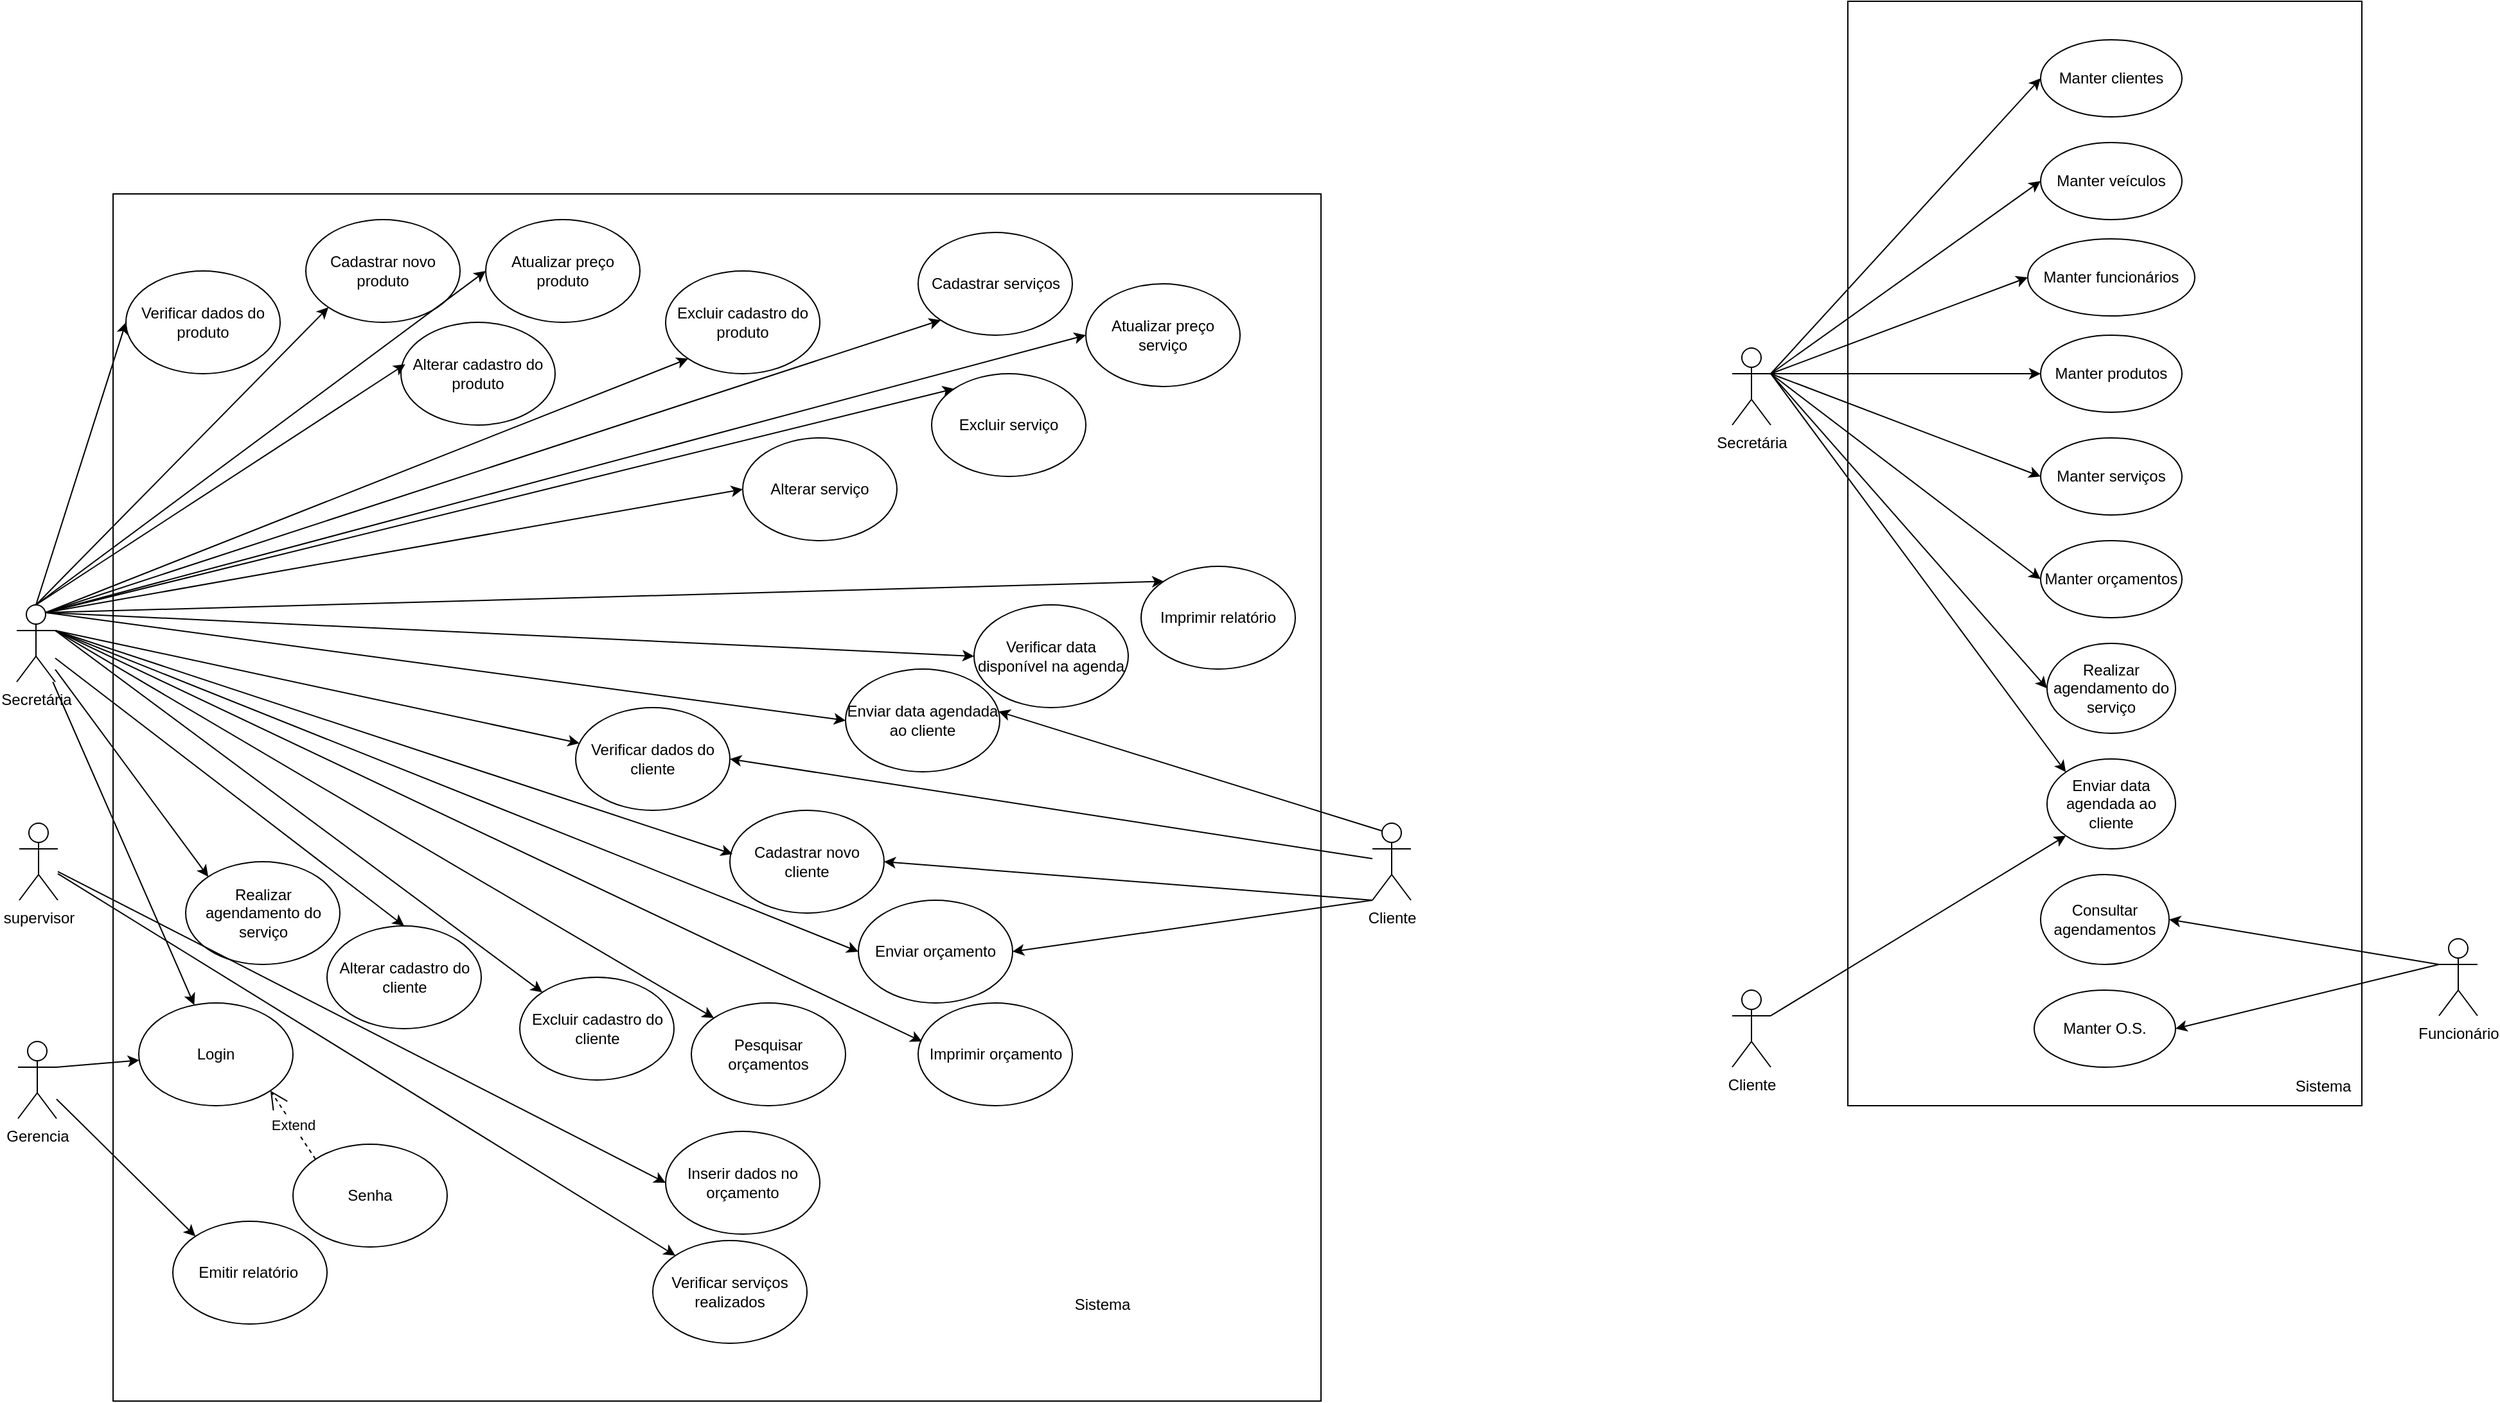 <mxfile version="20.5.3" type="device"><diagram id="viru-voGPYG8UusXSHM5" name="Page-1"><mxGraphModel dx="1808" dy="1717" grid="1" gridSize="10" guides="1" tooltips="1" connect="1" arrows="1" fold="1" page="1" pageScale="1" pageWidth="827" pageHeight="1169" math="0" shadow="0"><root><mxCell id="0"/><mxCell id="1" parent="0"/><mxCell id="Uf8xA-tErmIErqFYEt6Q-1" value="" style="whiteSpace=wrap;html=1;aspect=fixed;" parent="1" vertex="1"><mxGeometry x="70" y="-270" width="940" height="940" as="geometry"/></mxCell><mxCell id="Uf8xA-tErmIErqFYEt6Q-2" value="Secretária" style="shape=umlActor;verticalLabelPosition=bottom;verticalAlign=top;html=1;outlineConnect=0;" parent="1" vertex="1"><mxGeometry x="-5" y="50" width="30" height="60" as="geometry"/></mxCell><mxCell id="Uf8xA-tErmIErqFYEt6Q-3" value="Cliente" style="shape=umlActor;verticalLabelPosition=bottom;verticalAlign=top;html=1;outlineConnect=0;" parent="1" vertex="1"><mxGeometry x="1050" y="220" width="30" height="60" as="geometry"/></mxCell><mxCell id="Uf8xA-tErmIErqFYEt6Q-4" value="supervisor" style="shape=umlActor;verticalLabelPosition=bottom;verticalAlign=top;html=1;outlineConnect=0;" parent="1" vertex="1"><mxGeometry x="-3" y="220" width="30" height="60" as="geometry"/></mxCell><mxCell id="Uf8xA-tErmIErqFYEt6Q-5" value="Gerencia" style="shape=umlActor;verticalLabelPosition=bottom;verticalAlign=top;html=1;outlineConnect=0;" parent="1" vertex="1"><mxGeometry x="-4" y="390" width="30" height="60" as="geometry"/></mxCell><mxCell id="Uf8xA-tErmIErqFYEt6Q-6" value="Login" style="ellipse;whiteSpace=wrap;html=1;" parent="1" vertex="1"><mxGeometry x="90" y="360" width="120" height="80" as="geometry"/></mxCell><mxCell id="Uf8xA-tErmIErqFYEt6Q-7" value="Senha" style="ellipse;whiteSpace=wrap;html=1;" parent="1" vertex="1"><mxGeometry x="210" y="470" width="120" height="80" as="geometry"/></mxCell><mxCell id="Uf8xA-tErmIErqFYEt6Q-8" value="Extend" style="endArrow=open;endSize=12;dashed=1;html=1;rounded=0;exitX=0;exitY=0;exitDx=0;exitDy=0;entryX=1;entryY=1;entryDx=0;entryDy=0;" parent="1" source="Uf8xA-tErmIErqFYEt6Q-7" target="Uf8xA-tErmIErqFYEt6Q-6" edge="1"><mxGeometry width="160" relative="1" as="geometry"><mxPoint x="230" y="350" as="sourcePoint"/><mxPoint x="390" y="350" as="targetPoint"/></mxGeometry></mxCell><mxCell id="Uf8xA-tErmIErqFYEt6Q-9" value="" style="endArrow=classic;html=1;rounded=0;" parent="1" source="Uf8xA-tErmIErqFYEt6Q-2" target="Uf8xA-tErmIErqFYEt6Q-6" edge="1"><mxGeometry width="50" height="50" relative="1" as="geometry"><mxPoint x="80" y="140" as="sourcePoint"/><mxPoint x="130" y="90" as="targetPoint"/></mxGeometry></mxCell><mxCell id="Uf8xA-tErmIErqFYEt6Q-11" value="" style="endArrow=classic;html=1;rounded=0;exitX=1;exitY=0.333;exitDx=0;exitDy=0;exitPerimeter=0;" parent="1" source="Uf8xA-tErmIErqFYEt6Q-5" target="Uf8xA-tErmIErqFYEt6Q-6" edge="1"><mxGeometry width="50" height="50" relative="1" as="geometry"><mxPoint x="70" y="440" as="sourcePoint"/><mxPoint x="231.071" y="282.477" as="targetPoint"/></mxGeometry></mxCell><mxCell id="Uf8xA-tErmIErqFYEt6Q-12" value="Verificar data disponível na agenda" style="ellipse;whiteSpace=wrap;html=1;" parent="1" vertex="1"><mxGeometry x="740" y="50" width="120" height="80" as="geometry"/></mxCell><mxCell id="Uf8xA-tErmIErqFYEt6Q-13" value="Realizar agendamento do serviço" style="ellipse;whiteSpace=wrap;html=1;" parent="1" vertex="1"><mxGeometry x="126.5" y="250" width="120" height="80" as="geometry"/></mxCell><mxCell id="Uf8xA-tErmIErqFYEt6Q-14" value="Enviar data agendada ao cliente" style="ellipse;whiteSpace=wrap;html=1;" parent="1" vertex="1"><mxGeometry x="640" y="100" width="120" height="80" as="geometry"/></mxCell><mxCell id="Uf8xA-tErmIErqFYEt6Q-15" value="" style="endArrow=classic;html=1;rounded=0;entryX=0;entryY=0.5;entryDx=0;entryDy=0;exitX=0.75;exitY=0.1;exitDx=0;exitDy=0;exitPerimeter=0;" parent="1" source="Uf8xA-tErmIErqFYEt6Q-2" target="Uf8xA-tErmIErqFYEt6Q-12" edge="1"><mxGeometry width="50" height="50" relative="1" as="geometry"><mxPoint x="120" y="100" as="sourcePoint"/><mxPoint x="170" y="50" as="targetPoint"/></mxGeometry></mxCell><mxCell id="Uf8xA-tErmIErqFYEt6Q-16" value="" style="endArrow=classic;html=1;rounded=0;entryX=0;entryY=0.5;entryDx=0;entryDy=0;exitX=0.75;exitY=0.1;exitDx=0;exitDy=0;exitPerimeter=0;" parent="1" source="Uf8xA-tErmIErqFYEt6Q-2" target="Uf8xA-tErmIErqFYEt6Q-14" edge="1"><mxGeometry width="50" height="50" relative="1" as="geometry"><mxPoint x="50" y="60" as="sourcePoint"/><mxPoint x="110" y="60" as="targetPoint"/></mxGeometry></mxCell><mxCell id="Uf8xA-tErmIErqFYEt6Q-17" value="" style="endArrow=classic;html=1;rounded=0;entryX=0;entryY=0;entryDx=0;entryDy=0;" parent="1" source="Uf8xA-tErmIErqFYEt6Q-2" target="Uf8xA-tErmIErqFYEt6Q-13" edge="1"><mxGeometry width="50" height="50" relative="1" as="geometry"><mxPoint x="130" y="150" as="sourcePoint"/><mxPoint x="180" y="100" as="targetPoint"/></mxGeometry></mxCell><mxCell id="Uf8xA-tErmIErqFYEt6Q-18" value="" style="endArrow=classic;html=1;rounded=0;entryX=0.992;entryY=0.413;entryDx=0;entryDy=0;entryPerimeter=0;exitX=0.25;exitY=0.1;exitDx=0;exitDy=0;exitPerimeter=0;" parent="1" source="Uf8xA-tErmIErqFYEt6Q-3" target="Uf8xA-tErmIErqFYEt6Q-14" edge="1"><mxGeometry width="50" height="50" relative="1" as="geometry"><mxPoint x="490" y="90" as="sourcePoint"/><mxPoint x="440" y="140" as="targetPoint"/></mxGeometry></mxCell><mxCell id="Uf8xA-tErmIErqFYEt6Q-19" value="Sistema" style="text;html=1;strokeColor=none;fillColor=none;align=center;verticalAlign=middle;whiteSpace=wrap;rounded=0;" parent="1" vertex="1"><mxGeometry x="810" y="580" width="60" height="30" as="geometry"/></mxCell><mxCell id="Uf8xA-tErmIErqFYEt6Q-20" value="Verificar dados do cliente" style="ellipse;whiteSpace=wrap;html=1;" parent="1" vertex="1"><mxGeometry x="430" y="130" width="120" height="80" as="geometry"/></mxCell><mxCell id="Uf8xA-tErmIErqFYEt6Q-21" value="Cadastrar novo cliente" style="ellipse;whiteSpace=wrap;html=1;" parent="1" vertex="1"><mxGeometry x="550" y="210" width="120" height="80" as="geometry"/></mxCell><mxCell id="Uf8xA-tErmIErqFYEt6Q-22" value="Alterar cadastro do cliente" style="ellipse;whiteSpace=wrap;html=1;" parent="1" vertex="1"><mxGeometry x="236.5" y="300" width="120" height="80" as="geometry"/></mxCell><mxCell id="Uf8xA-tErmIErqFYEt6Q-23" value="Excluir cadastro do cliente" style="ellipse;whiteSpace=wrap;html=1;" parent="1" vertex="1"><mxGeometry x="386.5" y="340" width="120" height="80" as="geometry"/></mxCell><mxCell id="Uf8xA-tErmIErqFYEt6Q-24" value="" style="endArrow=classic;html=1;rounded=0;exitX=1;exitY=0.333;exitDx=0;exitDy=0;exitPerimeter=0;entryX=0.017;entryY=0.425;entryDx=0;entryDy=0;entryPerimeter=0;" parent="1" source="Uf8xA-tErmIErqFYEt6Q-2" target="Uf8xA-tErmIErqFYEt6Q-21" edge="1"><mxGeometry width="50" height="50" relative="1" as="geometry"><mxPoint x="60" y="90" as="sourcePoint"/><mxPoint x="200" y="100" as="targetPoint"/></mxGeometry></mxCell><mxCell id="Uf8xA-tErmIErqFYEt6Q-26" value="" style="endArrow=classic;html=1;rounded=0;entryX=0.5;entryY=0;entryDx=0;entryDy=0;" parent="1" source="Uf8xA-tErmIErqFYEt6Q-2" target="Uf8xA-tErmIErqFYEt6Q-22" edge="1"><mxGeometry width="50" height="50" relative="1" as="geometry"><mxPoint x="290" y="220" as="sourcePoint"/><mxPoint x="340" y="170" as="targetPoint"/></mxGeometry></mxCell><mxCell id="Uf8xA-tErmIErqFYEt6Q-27" value="" style="endArrow=classic;html=1;rounded=0;entryX=0;entryY=0;entryDx=0;entryDy=0;exitX=1;exitY=0.333;exitDx=0;exitDy=0;exitPerimeter=0;" parent="1" source="Uf8xA-tErmIErqFYEt6Q-2" target="Uf8xA-tErmIErqFYEt6Q-23" edge="1"><mxGeometry width="50" height="50" relative="1" as="geometry"><mxPoint x="60" y="140" as="sourcePoint"/><mxPoint x="110" y="90" as="targetPoint"/></mxGeometry></mxCell><mxCell id="Uf8xA-tErmIErqFYEt6Q-30" value="" style="endArrow=classic;html=1;rounded=0;exitX=1;exitY=0.333;exitDx=0;exitDy=0;exitPerimeter=0;" parent="1" source="Uf8xA-tErmIErqFYEt6Q-2" target="Uf8xA-tErmIErqFYEt6Q-20" edge="1"><mxGeometry width="50" height="50" relative="1" as="geometry"><mxPoint x="80" y="120" as="sourcePoint"/><mxPoint x="130" y="70" as="targetPoint"/></mxGeometry></mxCell><mxCell id="Uf8xA-tErmIErqFYEt6Q-31" value="" style="endArrow=classic;html=1;rounded=0;entryX=1;entryY=0.5;entryDx=0;entryDy=0;" parent="1" source="Uf8xA-tErmIErqFYEt6Q-3" target="Uf8xA-tErmIErqFYEt6Q-20" edge="1"><mxGeometry width="50" height="50" relative="1" as="geometry"><mxPoint x="610" y="110" as="sourcePoint"/><mxPoint x="560" y="160" as="targetPoint"/></mxGeometry></mxCell><mxCell id="Uf8xA-tErmIErqFYEt6Q-32" value="" style="endArrow=classic;html=1;rounded=0;entryX=1;entryY=0.5;entryDx=0;entryDy=0;exitX=0;exitY=1;exitDx=0;exitDy=0;exitPerimeter=0;" parent="1" source="Uf8xA-tErmIErqFYEt6Q-3" target="Uf8xA-tErmIErqFYEt6Q-21" edge="1"><mxGeometry width="50" height="50" relative="1" as="geometry"><mxPoint x="780" y="110" as="sourcePoint"/><mxPoint x="560" y="140" as="targetPoint"/></mxGeometry></mxCell><mxCell id="Uf8xA-tErmIErqFYEt6Q-33" value="Verificar serviços realizados" style="ellipse;whiteSpace=wrap;html=1;" parent="1" vertex="1"><mxGeometry x="490" y="545" width="120" height="80" as="geometry"/></mxCell><mxCell id="Uf8xA-tErmIErqFYEt6Q-34" value="Emitir relatório&amp;nbsp;" style="ellipse;whiteSpace=wrap;html=1;" parent="1" vertex="1"><mxGeometry x="116.5" y="530" width="120" height="80" as="geometry"/></mxCell><mxCell id="Uf8xA-tErmIErqFYEt6Q-35" value="" style="endArrow=classic;html=1;rounded=0;entryX=0;entryY=0;entryDx=0;entryDy=0;" parent="1" source="Uf8xA-tErmIErqFYEt6Q-4" target="Uf8xA-tErmIErqFYEt6Q-33" edge="1"><mxGeometry width="50" height="50" relative="1" as="geometry"><mxPoint x="70" y="420" as="sourcePoint"/><mxPoint x="150.668" y="382.768" as="targetPoint"/></mxGeometry></mxCell><mxCell id="Uf8xA-tErmIErqFYEt6Q-36" value="" style="endArrow=classic;html=1;rounded=0;entryX=0;entryY=0;entryDx=0;entryDy=0;" parent="1" source="Uf8xA-tErmIErqFYEt6Q-5" target="Uf8xA-tErmIErqFYEt6Q-34" edge="1"><mxGeometry width="50" height="50" relative="1" as="geometry"><mxPoint x="202.43" y="430" as="sourcePoint"/><mxPoint x="280.004" y="481.716" as="targetPoint"/></mxGeometry></mxCell><mxCell id="Uf8xA-tErmIErqFYEt6Q-37" value="Inserir dados no orçamento" style="ellipse;whiteSpace=wrap;html=1;" parent="1" vertex="1"><mxGeometry x="500" y="460" width="120" height="80" as="geometry"/></mxCell><mxCell id="Uf8xA-tErmIErqFYEt6Q-38" value="" style="endArrow=classic;html=1;rounded=0;entryX=0;entryY=0.5;entryDx=0;entryDy=0;" parent="1" source="Uf8xA-tErmIErqFYEt6Q-4" target="Uf8xA-tErmIErqFYEt6Q-37" edge="1"><mxGeometry width="50" height="50" relative="1" as="geometry"><mxPoint x="310" y="410" as="sourcePoint"/><mxPoint x="360" y="360" as="targetPoint"/></mxGeometry></mxCell><mxCell id="Uf8xA-tErmIErqFYEt6Q-39" value="Pesquisar orçamentos" style="ellipse;whiteSpace=wrap;html=1;" parent="1" vertex="1"><mxGeometry x="520" y="360" width="120" height="80" as="geometry"/></mxCell><mxCell id="Uf8xA-tErmIErqFYEt6Q-40" value="Imprimir orçamento" style="ellipse;whiteSpace=wrap;html=1;" parent="1" vertex="1"><mxGeometry x="696.5" y="360" width="120" height="80" as="geometry"/></mxCell><mxCell id="Uf8xA-tErmIErqFYEt6Q-41" value="" style="endArrow=classic;html=1;rounded=0;entryX=0;entryY=0;entryDx=0;entryDy=0;exitX=1;exitY=0.333;exitDx=0;exitDy=0;exitPerimeter=0;" parent="1" source="Uf8xA-tErmIErqFYEt6Q-2" target="Uf8xA-tErmIErqFYEt6Q-39" edge="1"><mxGeometry width="50" height="50" relative="1" as="geometry"><mxPoint x="370" y="270" as="sourcePoint"/><mxPoint x="420" y="220" as="targetPoint"/></mxGeometry></mxCell><mxCell id="Uf8xA-tErmIErqFYEt6Q-42" value="" style="endArrow=classic;html=1;rounded=0;entryX=0.025;entryY=0.375;entryDx=0;entryDy=0;entryPerimeter=0;exitX=1;exitY=0.333;exitDx=0;exitDy=0;exitPerimeter=0;" parent="1" source="Uf8xA-tErmIErqFYEt6Q-2" target="Uf8xA-tErmIErqFYEt6Q-40" edge="1"><mxGeometry width="50" height="50" relative="1" as="geometry"><mxPoint x="490" y="270" as="sourcePoint"/><mxPoint x="540" y="220" as="targetPoint"/></mxGeometry></mxCell><mxCell id="Uf8xA-tErmIErqFYEt6Q-43" value="Enviar orçamento" style="ellipse;whiteSpace=wrap;html=1;" parent="1" vertex="1"><mxGeometry x="650" y="280" width="120" height="80" as="geometry"/></mxCell><mxCell id="Uf8xA-tErmIErqFYEt6Q-44" value="" style="endArrow=classic;html=1;rounded=0;entryX=0;entryY=0.5;entryDx=0;entryDy=0;exitX=1;exitY=0.333;exitDx=0;exitDy=0;exitPerimeter=0;" parent="1" source="Uf8xA-tErmIErqFYEt6Q-2" target="Uf8xA-tErmIErqFYEt6Q-43" edge="1"><mxGeometry width="50" height="50" relative="1" as="geometry"><mxPoint x="430" y="250" as="sourcePoint"/><mxPoint x="480" y="200" as="targetPoint"/></mxGeometry></mxCell><mxCell id="Uf8xA-tErmIErqFYEt6Q-48" value="Verificar dados do produto" style="ellipse;whiteSpace=wrap;html=1;" parent="1" vertex="1"><mxGeometry x="80" y="-210" width="120" height="80" as="geometry"/></mxCell><mxCell id="Uf8xA-tErmIErqFYEt6Q-49" value="Cadastrar novo produto" style="ellipse;whiteSpace=wrap;html=1;" parent="1" vertex="1"><mxGeometry x="220" y="-250" width="120" height="80" as="geometry"/></mxCell><mxCell id="Uf8xA-tErmIErqFYEt6Q-50" value="Atualizar preço produto" style="ellipse;whiteSpace=wrap;html=1;" parent="1" vertex="1"><mxGeometry x="360" y="-250" width="120" height="80" as="geometry"/></mxCell><mxCell id="Uf8xA-tErmIErqFYEt6Q-52" value="Alterar cadastro do produto" style="ellipse;whiteSpace=wrap;html=1;" parent="1" vertex="1"><mxGeometry x="294" y="-170" width="120" height="80" as="geometry"/></mxCell><mxCell id="Uf8xA-tErmIErqFYEt6Q-53" value="Excluir cadastro do produto" style="ellipse;whiteSpace=wrap;html=1;" parent="1" vertex="1"><mxGeometry x="500" y="-210" width="120" height="80" as="geometry"/></mxCell><mxCell id="Uf8xA-tErmIErqFYEt6Q-54" value="" style="endArrow=classic;html=1;rounded=0;entryX=0;entryY=0.5;entryDx=0;entryDy=0;exitX=0.5;exitY=0;exitDx=0;exitDy=0;exitPerimeter=0;" parent="1" source="Uf8xA-tErmIErqFYEt6Q-2" target="Uf8xA-tErmIErqFYEt6Q-48" edge="1"><mxGeometry width="50" height="50" relative="1" as="geometry"><mxPoint y="-30" as="sourcePoint"/><mxPoint x="50" y="-80" as="targetPoint"/></mxGeometry></mxCell><mxCell id="Uf8xA-tErmIErqFYEt6Q-55" value="" style="endArrow=classic;html=1;rounded=0;entryX=0;entryY=1;entryDx=0;entryDy=0;exitX=0.5;exitY=0;exitDx=0;exitDy=0;exitPerimeter=0;" parent="1" source="Uf8xA-tErmIErqFYEt6Q-2" target="Uf8xA-tErmIErqFYEt6Q-49" edge="1"><mxGeometry width="50" height="50" relative="1" as="geometry"><mxPoint x="150" as="sourcePoint"/><mxPoint x="200" y="-50" as="targetPoint"/></mxGeometry></mxCell><mxCell id="Uf8xA-tErmIErqFYEt6Q-56" value="" style="endArrow=classic;html=1;rounded=0;entryX=0;entryY=0.5;entryDx=0;entryDy=0;exitX=0.5;exitY=0;exitDx=0;exitDy=0;exitPerimeter=0;" parent="1" source="Uf8xA-tErmIErqFYEt6Q-2" target="Uf8xA-tErmIErqFYEt6Q-50" edge="1"><mxGeometry width="50" height="50" relative="1" as="geometry"><mxPoint x="210" y="30" as="sourcePoint"/><mxPoint x="260" y="-20" as="targetPoint"/></mxGeometry></mxCell><mxCell id="Uf8xA-tErmIErqFYEt6Q-57" value="" style="endArrow=classic;html=1;rounded=0;entryX=0.028;entryY=0.408;entryDx=0;entryDy=0;entryPerimeter=0;exitX=0.5;exitY=0;exitDx=0;exitDy=0;exitPerimeter=0;" parent="1" source="Uf8xA-tErmIErqFYEt6Q-2" target="Uf8xA-tErmIErqFYEt6Q-52" edge="1"><mxGeometry width="50" height="50" relative="1" as="geometry"><mxPoint x="180" y="40" as="sourcePoint"/><mxPoint x="230" y="-10" as="targetPoint"/></mxGeometry></mxCell><mxCell id="Uf8xA-tErmIErqFYEt6Q-58" value="" style="endArrow=classic;html=1;rounded=0;entryX=0;entryY=1;entryDx=0;entryDy=0;exitX=0.75;exitY=0.1;exitDx=0;exitDy=0;exitPerimeter=0;" parent="1" source="Uf8xA-tErmIErqFYEt6Q-2" target="Uf8xA-tErmIErqFYEt6Q-53" edge="1"><mxGeometry width="50" height="50" relative="1" as="geometry"><mxPoint x="120" y="50" as="sourcePoint"/><mxPoint x="450" y="-20" as="targetPoint"/></mxGeometry></mxCell><mxCell id="Uf8xA-tErmIErqFYEt6Q-61" value="Imprimir relatório" style="ellipse;whiteSpace=wrap;html=1;" parent="1" vertex="1"><mxGeometry x="870" y="20" width="120" height="80" as="geometry"/></mxCell><mxCell id="Uf8xA-tErmIErqFYEt6Q-62" value="" style="endArrow=classic;html=1;rounded=0;entryX=0;entryY=0;entryDx=0;entryDy=0;exitX=0.75;exitY=0.1;exitDx=0;exitDy=0;exitPerimeter=0;" parent="1" source="Uf8xA-tErmIErqFYEt6Q-2" target="Uf8xA-tErmIErqFYEt6Q-61" edge="1"><mxGeometry width="50" height="50" relative="1" as="geometry"><mxPoint x="560" y="60" as="sourcePoint"/><mxPoint x="610" y="10" as="targetPoint"/></mxGeometry></mxCell><mxCell id="Uf8xA-tErmIErqFYEt6Q-63" value="" style="endArrow=classic;html=1;rounded=0;entryX=1;entryY=0.5;entryDx=0;entryDy=0;exitX=0;exitY=1;exitDx=0;exitDy=0;exitPerimeter=0;" parent="1" source="Uf8xA-tErmIErqFYEt6Q-3" target="Uf8xA-tErmIErqFYEt6Q-43" edge="1"><mxGeometry width="50" height="50" relative="1" as="geometry"><mxPoint x="940" y="80" as="sourcePoint"/><mxPoint x="680" y="260" as="targetPoint"/></mxGeometry></mxCell><mxCell id="Uf8xA-tErmIErqFYEt6Q-65" value="Cadastrar serviços" style="ellipse;whiteSpace=wrap;html=1;" parent="1" vertex="1"><mxGeometry x="696.5" y="-240" width="120" height="80" as="geometry"/></mxCell><mxCell id="Uf8xA-tErmIErqFYEt6Q-66" value="Alterar serviço" style="ellipse;whiteSpace=wrap;html=1;" parent="1" vertex="1"><mxGeometry x="560" y="-80" width="120" height="80" as="geometry"/></mxCell><mxCell id="Uf8xA-tErmIErqFYEt6Q-67" value="Atualizar preço serviço" style="ellipse;whiteSpace=wrap;html=1;" parent="1" vertex="1"><mxGeometry x="827" y="-200" width="120" height="80" as="geometry"/></mxCell><mxCell id="Uf8xA-tErmIErqFYEt6Q-68" value="Excluir serviço" style="ellipse;whiteSpace=wrap;html=1;" parent="1" vertex="1"><mxGeometry x="707" y="-130" width="120" height="80" as="geometry"/></mxCell><mxCell id="Uf8xA-tErmIErqFYEt6Q-69" value="" style="endArrow=classic;html=1;rounded=0;entryX=0;entryY=1;entryDx=0;entryDy=0;exitX=0.75;exitY=0.1;exitDx=0;exitDy=0;exitPerimeter=0;" parent="1" source="Uf8xA-tErmIErqFYEt6Q-2" target="Uf8xA-tErmIErqFYEt6Q-65" edge="1"><mxGeometry width="50" height="50" relative="1" as="geometry"><mxPoint x="410" y="-20" as="sourcePoint"/><mxPoint x="460" y="-70" as="targetPoint"/></mxGeometry></mxCell><mxCell id="Uf8xA-tErmIErqFYEt6Q-70" value="" style="endArrow=classic;html=1;rounded=0;entryX=0;entryY=0;entryDx=0;entryDy=0;exitX=0.75;exitY=0.1;exitDx=0;exitDy=0;exitPerimeter=0;" parent="1" source="Uf8xA-tErmIErqFYEt6Q-2" target="Uf8xA-tErmIErqFYEt6Q-68" edge="1"><mxGeometry width="50" height="50" relative="1" as="geometry"><mxPoint x="320" y="20" as="sourcePoint"/><mxPoint x="370" y="-30" as="targetPoint"/></mxGeometry></mxCell><mxCell id="Uf8xA-tErmIErqFYEt6Q-71" value="" style="endArrow=classic;html=1;rounded=0;entryX=0;entryY=0.5;entryDx=0;entryDy=0;exitX=0.75;exitY=0.1;exitDx=0;exitDy=0;exitPerimeter=0;" parent="1" source="Uf8xA-tErmIErqFYEt6Q-2" target="Uf8xA-tErmIErqFYEt6Q-67" edge="1"><mxGeometry width="50" height="50" relative="1" as="geometry"><mxPoint x="660" y="-100" as="sourcePoint"/><mxPoint x="710" y="-150" as="targetPoint"/></mxGeometry></mxCell><mxCell id="Uf8xA-tErmIErqFYEt6Q-72" value="" style="endArrow=classic;html=1;rounded=0;entryX=0;entryY=0.5;entryDx=0;entryDy=0;exitX=0.75;exitY=0.1;exitDx=0;exitDy=0;exitPerimeter=0;" parent="1" source="Uf8xA-tErmIErqFYEt6Q-2" target="Uf8xA-tErmIErqFYEt6Q-66" edge="1"><mxGeometry width="50" height="50" relative="1" as="geometry"><mxPoint x="500" as="sourcePoint"/><mxPoint x="550" y="-50" as="targetPoint"/></mxGeometry></mxCell><mxCell id="YBywEEy7C-L9AmdqIiM3-3" value="" style="rounded=0;whiteSpace=wrap;html=1;" parent="1" vertex="1"><mxGeometry x="1420" y="-420" width="400" height="860" as="geometry"/></mxCell><mxCell id="YBywEEy7C-L9AmdqIiM3-2" value="Sistema" style="text;html=1;strokeColor=none;fillColor=none;align=center;verticalAlign=middle;whiteSpace=wrap;rounded=0;" parent="1" vertex="1"><mxGeometry x="1760" y="410" width="60" height="30" as="geometry"/></mxCell><mxCell id="YBywEEy7C-L9AmdqIiM3-5" value="Manter produtos" style="ellipse;whiteSpace=wrap;html=1;" parent="1" vertex="1"><mxGeometry x="1570" y="-160" width="110" height="60" as="geometry"/></mxCell><mxCell id="YBywEEy7C-L9AmdqIiM3-6" value="Manter veículos" style="ellipse;whiteSpace=wrap;html=1;" parent="1" vertex="1"><mxGeometry x="1570" y="-310" width="110" height="60" as="geometry"/></mxCell><mxCell id="YBywEEy7C-L9AmdqIiM3-7" value="Manter serviços" style="ellipse;whiteSpace=wrap;html=1;" parent="1" vertex="1"><mxGeometry x="1570" y="-80" width="110" height="60" as="geometry"/></mxCell><mxCell id="YBywEEy7C-L9AmdqIiM3-8" value="Cliente" style="shape=umlActor;verticalLabelPosition=bottom;verticalAlign=top;html=1;outlineConnect=0;" parent="1" vertex="1"><mxGeometry x="1330" y="350" width="30" height="60" as="geometry"/></mxCell><mxCell id="YBywEEy7C-L9AmdqIiM3-9" value="Secretária" style="shape=umlActor;verticalLabelPosition=bottom;verticalAlign=top;html=1;outlineConnect=0;" parent="1" vertex="1"><mxGeometry x="1330" y="-150" width="30" height="60" as="geometry"/></mxCell><mxCell id="YBywEEy7C-L9AmdqIiM3-10" value="Funcionário" style="shape=umlActor;verticalLabelPosition=bottom;verticalAlign=top;html=1;outlineConnect=0;" parent="1" vertex="1"><mxGeometry x="1880" y="310" width="30" height="60" as="geometry"/></mxCell><mxCell id="YBywEEy7C-L9AmdqIiM3-11" value="Manter orçamentos" style="ellipse;whiteSpace=wrap;html=1;" parent="1" vertex="1"><mxGeometry x="1570" width="110" height="60" as="geometry"/></mxCell><mxCell id="YBywEEy7C-L9AmdqIiM3-12" value="Manter clientes" style="ellipse;whiteSpace=wrap;html=1;" parent="1" vertex="1"><mxGeometry x="1570" y="-390" width="110" height="60" as="geometry"/></mxCell><mxCell id="YBywEEy7C-L9AmdqIiM3-14" value="Manter O.S." style="ellipse;whiteSpace=wrap;html=1;" parent="1" vertex="1"><mxGeometry x="1565" y="350" width="110" height="60" as="geometry"/></mxCell><mxCell id="YBywEEy7C-L9AmdqIiM3-15" value="Enviar data agendada ao cliente" style="ellipse;whiteSpace=wrap;html=1;" parent="1" vertex="1"><mxGeometry x="1575" y="170" width="100" height="70" as="geometry"/></mxCell><mxCell id="YBywEEy7C-L9AmdqIiM3-17" value="Realizar agendamento do serviço" style="ellipse;whiteSpace=wrap;html=1;" parent="1" vertex="1"><mxGeometry x="1575" y="80" width="100" height="70" as="geometry"/></mxCell><mxCell id="YBywEEy7C-L9AmdqIiM3-21" value="" style="endArrow=classic;html=1;rounded=0;entryX=0;entryY=0.5;entryDx=0;entryDy=0;exitX=1;exitY=0.333;exitDx=0;exitDy=0;exitPerimeter=0;" parent="1" source="YBywEEy7C-L9AmdqIiM3-9" target="YBywEEy7C-L9AmdqIiM3-12" edge="1"><mxGeometry width="50" height="50" relative="1" as="geometry"><mxPoint x="1360" y="-140" as="sourcePoint"/><mxPoint x="1480" y="-130" as="targetPoint"/></mxGeometry></mxCell><mxCell id="YBywEEy7C-L9AmdqIiM3-22" value="" style="endArrow=classic;html=1;rounded=0;entryX=0;entryY=0.5;entryDx=0;entryDy=0;exitX=1;exitY=0.333;exitDx=0;exitDy=0;exitPerimeter=0;" parent="1" source="YBywEEy7C-L9AmdqIiM3-9" target="YBywEEy7C-L9AmdqIiM3-6" edge="1"><mxGeometry width="50" height="50" relative="1" as="geometry"><mxPoint x="1360" y="-130" as="sourcePoint"/><mxPoint x="1480" y="-130" as="targetPoint"/></mxGeometry></mxCell><mxCell id="YBywEEy7C-L9AmdqIiM3-23" value="" style="endArrow=classic;html=1;rounded=0;exitX=1;exitY=0.333;exitDx=0;exitDy=0;exitPerimeter=0;entryX=0;entryY=0.5;entryDx=0;entryDy=0;" parent="1" source="YBywEEy7C-L9AmdqIiM3-9" target="YBywEEy7C-L9AmdqIiM3-5" edge="1"><mxGeometry width="50" height="50" relative="1" as="geometry"><mxPoint x="1430" y="-80" as="sourcePoint"/><mxPoint x="1480" y="-130" as="targetPoint"/></mxGeometry></mxCell><mxCell id="YBywEEy7C-L9AmdqIiM3-24" value="" style="endArrow=classic;html=1;rounded=0;exitX=1;exitY=0.333;exitDx=0;exitDy=0;exitPerimeter=0;entryX=0;entryY=0.5;entryDx=0;entryDy=0;" parent="1" source="YBywEEy7C-L9AmdqIiM3-9" target="YBywEEy7C-L9AmdqIiM3-7" edge="1"><mxGeometry width="50" height="50" relative="1" as="geometry"><mxPoint x="1430" y="-80" as="sourcePoint"/><mxPoint x="1480" y="-130" as="targetPoint"/></mxGeometry></mxCell><mxCell id="YBywEEy7C-L9AmdqIiM3-25" value="" style="endArrow=classic;html=1;rounded=0;exitX=1;exitY=0.333;exitDx=0;exitDy=0;exitPerimeter=0;entryX=0;entryY=0.5;entryDx=0;entryDy=0;" parent="1" source="YBywEEy7C-L9AmdqIiM3-9" target="YBywEEy7C-L9AmdqIiM3-11" edge="1"><mxGeometry width="50" height="50" relative="1" as="geometry"><mxPoint x="1430" as="sourcePoint"/><mxPoint x="1480" y="-50" as="targetPoint"/></mxGeometry></mxCell><mxCell id="YBywEEy7C-L9AmdqIiM3-27" value="" style="endArrow=classic;html=1;rounded=0;exitX=1;exitY=0.333;exitDx=0;exitDy=0;exitPerimeter=0;entryX=0;entryY=0.5;entryDx=0;entryDy=0;" parent="1" source="YBywEEy7C-L9AmdqIiM3-9" target="YBywEEy7C-L9AmdqIiM3-17" edge="1"><mxGeometry width="50" height="50" relative="1" as="geometry"><mxPoint x="1370" as="sourcePoint"/><mxPoint x="1420" y="-50" as="targetPoint"/></mxGeometry></mxCell><mxCell id="YBywEEy7C-L9AmdqIiM3-28" value="" style="endArrow=classic;html=1;rounded=0;exitX=1;exitY=0.333;exitDx=0;exitDy=0;exitPerimeter=0;entryX=0;entryY=0;entryDx=0;entryDy=0;" parent="1" source="YBywEEy7C-L9AmdqIiM3-9" target="YBywEEy7C-L9AmdqIiM3-15" edge="1"><mxGeometry width="50" height="50" relative="1" as="geometry"><mxPoint x="1390" y="170" as="sourcePoint"/><mxPoint x="1440" y="120" as="targetPoint"/></mxGeometry></mxCell><mxCell id="YBywEEy7C-L9AmdqIiM3-29" value="" style="endArrow=classic;html=1;rounded=0;exitX=1;exitY=0.333;exitDx=0;exitDy=0;exitPerimeter=0;entryX=0;entryY=1;entryDx=0;entryDy=0;" parent="1" source="YBywEEy7C-L9AmdqIiM3-8" target="YBywEEy7C-L9AmdqIiM3-15" edge="1"><mxGeometry width="50" height="50" relative="1" as="geometry"><mxPoint x="1390" y="170" as="sourcePoint"/><mxPoint x="1440" y="120" as="targetPoint"/></mxGeometry></mxCell><mxCell id="YBywEEy7C-L9AmdqIiM3-30" value="" style="endArrow=classic;html=1;rounded=0;exitX=0;exitY=0.333;exitDx=0;exitDy=0;exitPerimeter=0;entryX=1;entryY=0.5;entryDx=0;entryDy=0;" parent="1" source="YBywEEy7C-L9AmdqIiM3-10" target="YBywEEy7C-L9AmdqIiM3-31" edge="1"><mxGeometry width="50" height="50" relative="1" as="geometry"><mxPoint x="1360" y="170" as="sourcePoint"/><mxPoint x="1410" y="120" as="targetPoint"/></mxGeometry></mxCell><mxCell id="YBywEEy7C-L9AmdqIiM3-31" value="Consultar agendamentos" style="ellipse;whiteSpace=wrap;html=1;" parent="1" vertex="1"><mxGeometry x="1570" y="260" width="100" height="70" as="geometry"/></mxCell><mxCell id="YBywEEy7C-L9AmdqIiM3-32" value="" style="endArrow=classic;html=1;rounded=0;exitX=0;exitY=0.333;exitDx=0;exitDy=0;exitPerimeter=0;entryX=1;entryY=0.5;entryDx=0;entryDy=0;" parent="1" source="YBywEEy7C-L9AmdqIiM3-10" target="YBywEEy7C-L9AmdqIiM3-14" edge="1"><mxGeometry width="50" height="50" relative="1" as="geometry"><mxPoint x="1360" y="510" as="sourcePoint"/><mxPoint x="1410" y="460" as="targetPoint"/></mxGeometry></mxCell><mxCell id="YBywEEy7C-L9AmdqIiM3-36" value="Manter funcionários" style="ellipse;whiteSpace=wrap;html=1;" parent="1" vertex="1"><mxGeometry x="1560" y="-235" width="130" height="60" as="geometry"/></mxCell><mxCell id="YBywEEy7C-L9AmdqIiM3-37" value="" style="endArrow=classic;html=1;rounded=0;exitX=1;exitY=0.333;exitDx=0;exitDy=0;exitPerimeter=0;entryX=0;entryY=0.5;entryDx=0;entryDy=0;" parent="1" source="YBywEEy7C-L9AmdqIiM3-9" target="YBywEEy7C-L9AmdqIiM3-36" edge="1"><mxGeometry width="50" height="50" relative="1" as="geometry"><mxPoint x="1550" y="90" as="sourcePoint"/><mxPoint x="1600" y="40" as="targetPoint"/></mxGeometry></mxCell></root></mxGraphModel></diagram></mxfile>